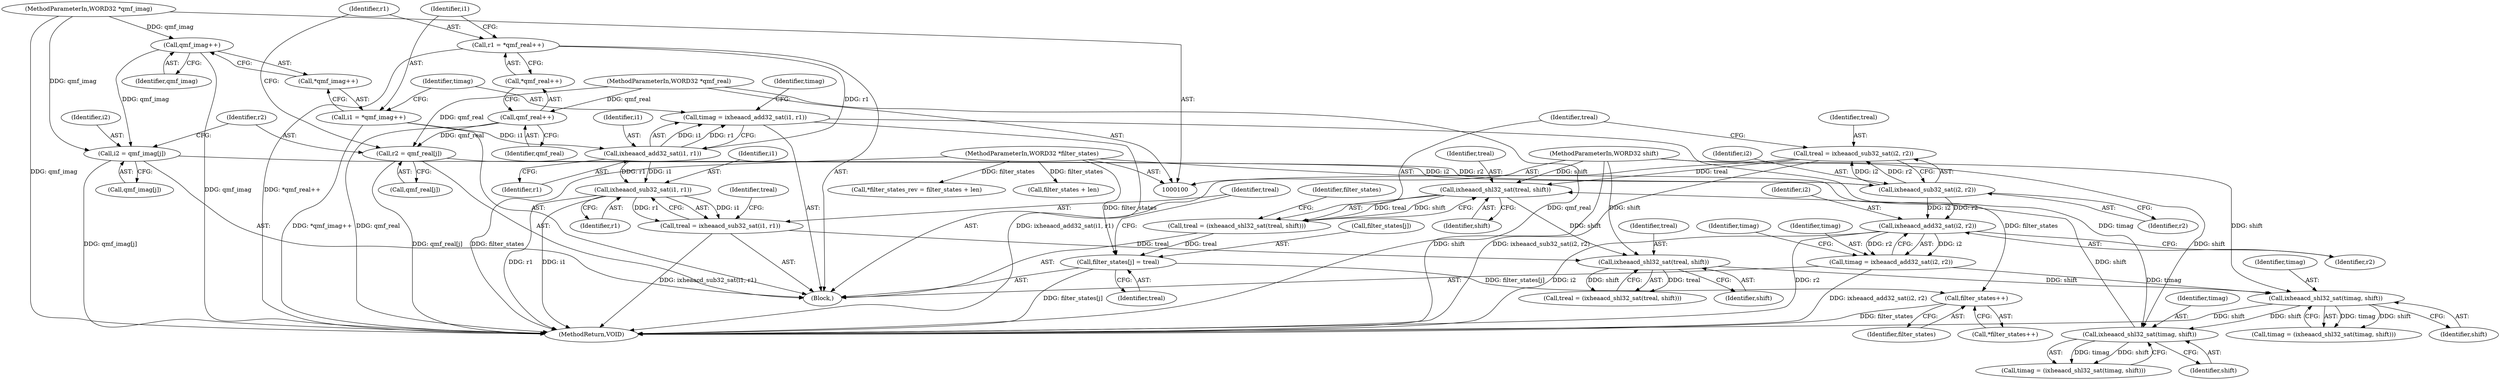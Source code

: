 digraph "0_Android_04e8cd58f075bec5892e369c8deebca9c67e855c_1@array" {
"1000178" [label="(Call,filter_states[j] = treal)"];
"1000173" [label="(Call,treal = (ixheaacd_shl32_sat(treal, shift)))"];
"1000175" [label="(Call,ixheaacd_shl32_sat(treal, shift))"];
"1000168" [label="(Call,treal = ixheaacd_sub32_sat(i2, r2))"];
"1000170" [label="(Call,ixheaacd_sub32_sat(i2, r2))"];
"1000133" [label="(Call,i2 = qmf_imag[j])"];
"1000151" [label="(Call,qmf_imag++)"];
"1000102" [label="(MethodParameterIn,WORD32 *qmf_imag)"];
"1000138" [label="(Call,r2 = qmf_real[j])"];
"1000146" [label="(Call,qmf_real++)"];
"1000101" [label="(MethodParameterIn,WORD32 *qmf_real)"];
"1000160" [label="(Call,ixheaacd_shl32_sat(timag, shift))"];
"1000153" [label="(Call,timag = ixheaacd_add32_sat(i1, r1))"];
"1000155" [label="(Call,ixheaacd_add32_sat(i1, r1))"];
"1000148" [label="(Call,i1 = *qmf_imag++)"];
"1000143" [label="(Call,r1 = *qmf_real++)"];
"1000205" [label="(Call,ixheaacd_shl32_sat(timag, shift))"];
"1000198" [label="(Call,timag = ixheaacd_add32_sat(i2, r2))"];
"1000200" [label="(Call,ixheaacd_add32_sat(i2, r2))"];
"1000190" [label="(Call,ixheaacd_shl32_sat(treal, shift))"];
"1000183" [label="(Call,treal = ixheaacd_sub32_sat(i1, r1))"];
"1000185" [label="(Call,ixheaacd_sub32_sat(i1, r1))"];
"1000105" [label="(MethodParameterIn,WORD32 shift)"];
"1000103" [label="(MethodParameterIn,WORD32 *filter_states)"];
"1000195" [label="(Call,filter_states++)"];
"1000108" [label="(Call,*filter_states_rev = filter_states + len)"];
"1000200" [label="(Call,ixheaacd_add32_sat(i2, r2))"];
"1000201" [label="(Identifier,i2)"];
"1000105" [label="(MethodParameterIn,WORD32 shift)"];
"1000179" [label="(Call,filter_states[j])"];
"1000185" [label="(Call,ixheaacd_sub32_sat(i1, r1))"];
"1000178" [label="(Call,filter_states[j] = treal)"];
"1000184" [label="(Identifier,treal)"];
"1000171" [label="(Identifier,i2)"];
"1000102" [label="(MethodParameterIn,WORD32 *qmf_imag)"];
"1000213" [label="(MethodReturn,VOID)"];
"1000191" [label="(Identifier,treal)"];
"1000138" [label="(Call,r2 = qmf_real[j])"];
"1000159" [label="(Identifier,timag)"];
"1000149" [label="(Identifier,i1)"];
"1000188" [label="(Call,treal = (ixheaacd_shl32_sat(treal, shift)))"];
"1000183" [label="(Call,treal = ixheaacd_sub32_sat(i1, r1))"];
"1000207" [label="(Identifier,shift)"];
"1000206" [label="(Identifier,timag)"];
"1000180" [label="(Identifier,filter_states)"];
"1000155" [label="(Call,ixheaacd_add32_sat(i1, r1))"];
"1000186" [label="(Identifier,i1)"];
"1000190" [label="(Call,ixheaacd_shl32_sat(treal, shift))"];
"1000110" [label="(Call,filter_states + len)"];
"1000187" [label="(Identifier,r1)"];
"1000169" [label="(Identifier,treal)"];
"1000204" [label="(Identifier,timag)"];
"1000134" [label="(Identifier,i2)"];
"1000140" [label="(Call,qmf_real[j])"];
"1000205" [label="(Call,ixheaacd_shl32_sat(timag, shift))"];
"1000199" [label="(Identifier,timag)"];
"1000202" [label="(Identifier,r2)"];
"1000158" [label="(Call,timag = (ixheaacd_shl32_sat(timag, shift)))"];
"1000151" [label="(Call,qmf_imag++)"];
"1000156" [label="(Identifier,i1)"];
"1000176" [label="(Identifier,treal)"];
"1000172" [label="(Identifier,r2)"];
"1000133" [label="(Call,i2 = qmf_imag[j])"];
"1000150" [label="(Call,*qmf_imag++)"];
"1000162" [label="(Identifier,shift)"];
"1000135" [label="(Call,qmf_imag[j])"];
"1000182" [label="(Identifier,treal)"];
"1000101" [label="(MethodParameterIn,WORD32 *qmf_real)"];
"1000203" [label="(Call,timag = (ixheaacd_shl32_sat(timag, shift)))"];
"1000143" [label="(Call,r1 = *qmf_real++)"];
"1000147" [label="(Identifier,qmf_real)"];
"1000154" [label="(Identifier,timag)"];
"1000145" [label="(Call,*qmf_real++)"];
"1000148" [label="(Call,i1 = *qmf_imag++)"];
"1000170" [label="(Call,ixheaacd_sub32_sat(i2, r2))"];
"1000152" [label="(Identifier,qmf_imag)"];
"1000174" [label="(Identifier,treal)"];
"1000196" [label="(Identifier,filter_states)"];
"1000192" [label="(Identifier,shift)"];
"1000153" [label="(Call,timag = ixheaacd_add32_sat(i1, r1))"];
"1000173" [label="(Call,treal = (ixheaacd_shl32_sat(treal, shift)))"];
"1000168" [label="(Call,treal = ixheaacd_sub32_sat(i2, r2))"];
"1000103" [label="(MethodParameterIn,WORD32 *filter_states)"];
"1000177" [label="(Identifier,shift)"];
"1000157" [label="(Identifier,r1)"];
"1000144" [label="(Identifier,r1)"];
"1000195" [label="(Call,filter_states++)"];
"1000175" [label="(Call,ixheaacd_shl32_sat(treal, shift))"];
"1000139" [label="(Identifier,r2)"];
"1000146" [label="(Call,qmf_real++)"];
"1000198" [label="(Call,timag = ixheaacd_add32_sat(i2, r2))"];
"1000189" [label="(Identifier,treal)"];
"1000194" [label="(Call,*filter_states++)"];
"1000128" [label="(Block,)"];
"1000161" [label="(Identifier,timag)"];
"1000160" [label="(Call,ixheaacd_shl32_sat(timag, shift))"];
"1000178" -> "1000128"  [label="AST: "];
"1000178" -> "1000182"  [label="CFG: "];
"1000179" -> "1000178"  [label="AST: "];
"1000182" -> "1000178"  [label="AST: "];
"1000184" -> "1000178"  [label="CFG: "];
"1000178" -> "1000213"  [label="DDG: filter_states[j]"];
"1000173" -> "1000178"  [label="DDG: treal"];
"1000103" -> "1000178"  [label="DDG: filter_states"];
"1000178" -> "1000195"  [label="DDG: filter_states[j]"];
"1000173" -> "1000128"  [label="AST: "];
"1000173" -> "1000175"  [label="CFG: "];
"1000174" -> "1000173"  [label="AST: "];
"1000175" -> "1000173"  [label="AST: "];
"1000180" -> "1000173"  [label="CFG: "];
"1000175" -> "1000173"  [label="DDG: treal"];
"1000175" -> "1000173"  [label="DDG: shift"];
"1000175" -> "1000177"  [label="CFG: "];
"1000176" -> "1000175"  [label="AST: "];
"1000177" -> "1000175"  [label="AST: "];
"1000168" -> "1000175"  [label="DDG: treal"];
"1000160" -> "1000175"  [label="DDG: shift"];
"1000105" -> "1000175"  [label="DDG: shift"];
"1000175" -> "1000190"  [label="DDG: shift"];
"1000168" -> "1000128"  [label="AST: "];
"1000168" -> "1000170"  [label="CFG: "];
"1000169" -> "1000168"  [label="AST: "];
"1000170" -> "1000168"  [label="AST: "];
"1000174" -> "1000168"  [label="CFG: "];
"1000168" -> "1000213"  [label="DDG: ixheaacd_sub32_sat(i2, r2)"];
"1000170" -> "1000168"  [label="DDG: i2"];
"1000170" -> "1000168"  [label="DDG: r2"];
"1000170" -> "1000172"  [label="CFG: "];
"1000171" -> "1000170"  [label="AST: "];
"1000172" -> "1000170"  [label="AST: "];
"1000133" -> "1000170"  [label="DDG: i2"];
"1000138" -> "1000170"  [label="DDG: r2"];
"1000170" -> "1000200"  [label="DDG: i2"];
"1000170" -> "1000200"  [label="DDG: r2"];
"1000133" -> "1000128"  [label="AST: "];
"1000133" -> "1000135"  [label="CFG: "];
"1000134" -> "1000133"  [label="AST: "];
"1000135" -> "1000133"  [label="AST: "];
"1000139" -> "1000133"  [label="CFG: "];
"1000133" -> "1000213"  [label="DDG: qmf_imag[j]"];
"1000151" -> "1000133"  [label="DDG: qmf_imag"];
"1000102" -> "1000133"  [label="DDG: qmf_imag"];
"1000151" -> "1000150"  [label="AST: "];
"1000151" -> "1000152"  [label="CFG: "];
"1000152" -> "1000151"  [label="AST: "];
"1000150" -> "1000151"  [label="CFG: "];
"1000151" -> "1000213"  [label="DDG: qmf_imag"];
"1000102" -> "1000151"  [label="DDG: qmf_imag"];
"1000102" -> "1000100"  [label="AST: "];
"1000102" -> "1000213"  [label="DDG: qmf_imag"];
"1000138" -> "1000128"  [label="AST: "];
"1000138" -> "1000140"  [label="CFG: "];
"1000139" -> "1000138"  [label="AST: "];
"1000140" -> "1000138"  [label="AST: "];
"1000144" -> "1000138"  [label="CFG: "];
"1000138" -> "1000213"  [label="DDG: qmf_real[j]"];
"1000146" -> "1000138"  [label="DDG: qmf_real"];
"1000101" -> "1000138"  [label="DDG: qmf_real"];
"1000146" -> "1000145"  [label="AST: "];
"1000146" -> "1000147"  [label="CFG: "];
"1000147" -> "1000146"  [label="AST: "];
"1000145" -> "1000146"  [label="CFG: "];
"1000146" -> "1000213"  [label="DDG: qmf_real"];
"1000101" -> "1000146"  [label="DDG: qmf_real"];
"1000101" -> "1000100"  [label="AST: "];
"1000101" -> "1000213"  [label="DDG: qmf_real"];
"1000160" -> "1000158"  [label="AST: "];
"1000160" -> "1000162"  [label="CFG: "];
"1000161" -> "1000160"  [label="AST: "];
"1000162" -> "1000160"  [label="AST: "];
"1000158" -> "1000160"  [label="CFG: "];
"1000160" -> "1000158"  [label="DDG: timag"];
"1000160" -> "1000158"  [label="DDG: shift"];
"1000153" -> "1000160"  [label="DDG: timag"];
"1000205" -> "1000160"  [label="DDG: shift"];
"1000105" -> "1000160"  [label="DDG: shift"];
"1000153" -> "1000128"  [label="AST: "];
"1000153" -> "1000155"  [label="CFG: "];
"1000154" -> "1000153"  [label="AST: "];
"1000155" -> "1000153"  [label="AST: "];
"1000159" -> "1000153"  [label="CFG: "];
"1000153" -> "1000213"  [label="DDG: ixheaacd_add32_sat(i1, r1)"];
"1000155" -> "1000153"  [label="DDG: i1"];
"1000155" -> "1000153"  [label="DDG: r1"];
"1000155" -> "1000157"  [label="CFG: "];
"1000156" -> "1000155"  [label="AST: "];
"1000157" -> "1000155"  [label="AST: "];
"1000148" -> "1000155"  [label="DDG: i1"];
"1000143" -> "1000155"  [label="DDG: r1"];
"1000155" -> "1000185"  [label="DDG: i1"];
"1000155" -> "1000185"  [label="DDG: r1"];
"1000148" -> "1000128"  [label="AST: "];
"1000148" -> "1000150"  [label="CFG: "];
"1000149" -> "1000148"  [label="AST: "];
"1000150" -> "1000148"  [label="AST: "];
"1000154" -> "1000148"  [label="CFG: "];
"1000148" -> "1000213"  [label="DDG: *qmf_imag++"];
"1000143" -> "1000128"  [label="AST: "];
"1000143" -> "1000145"  [label="CFG: "];
"1000144" -> "1000143"  [label="AST: "];
"1000145" -> "1000143"  [label="AST: "];
"1000149" -> "1000143"  [label="CFG: "];
"1000143" -> "1000213"  [label="DDG: *qmf_real++"];
"1000205" -> "1000203"  [label="AST: "];
"1000205" -> "1000207"  [label="CFG: "];
"1000206" -> "1000205"  [label="AST: "];
"1000207" -> "1000205"  [label="AST: "];
"1000203" -> "1000205"  [label="CFG: "];
"1000205" -> "1000213"  [label="DDG: shift"];
"1000205" -> "1000203"  [label="DDG: timag"];
"1000205" -> "1000203"  [label="DDG: shift"];
"1000198" -> "1000205"  [label="DDG: timag"];
"1000190" -> "1000205"  [label="DDG: shift"];
"1000105" -> "1000205"  [label="DDG: shift"];
"1000198" -> "1000128"  [label="AST: "];
"1000198" -> "1000200"  [label="CFG: "];
"1000199" -> "1000198"  [label="AST: "];
"1000200" -> "1000198"  [label="AST: "];
"1000204" -> "1000198"  [label="CFG: "];
"1000198" -> "1000213"  [label="DDG: ixheaacd_add32_sat(i2, r2)"];
"1000200" -> "1000198"  [label="DDG: i2"];
"1000200" -> "1000198"  [label="DDG: r2"];
"1000200" -> "1000202"  [label="CFG: "];
"1000201" -> "1000200"  [label="AST: "];
"1000202" -> "1000200"  [label="AST: "];
"1000200" -> "1000213"  [label="DDG: i2"];
"1000200" -> "1000213"  [label="DDG: r2"];
"1000190" -> "1000188"  [label="AST: "];
"1000190" -> "1000192"  [label="CFG: "];
"1000191" -> "1000190"  [label="AST: "];
"1000192" -> "1000190"  [label="AST: "];
"1000188" -> "1000190"  [label="CFG: "];
"1000190" -> "1000188"  [label="DDG: treal"];
"1000190" -> "1000188"  [label="DDG: shift"];
"1000183" -> "1000190"  [label="DDG: treal"];
"1000105" -> "1000190"  [label="DDG: shift"];
"1000183" -> "1000128"  [label="AST: "];
"1000183" -> "1000185"  [label="CFG: "];
"1000184" -> "1000183"  [label="AST: "];
"1000185" -> "1000183"  [label="AST: "];
"1000189" -> "1000183"  [label="CFG: "];
"1000183" -> "1000213"  [label="DDG: ixheaacd_sub32_sat(i1, r1)"];
"1000185" -> "1000183"  [label="DDG: i1"];
"1000185" -> "1000183"  [label="DDG: r1"];
"1000185" -> "1000187"  [label="CFG: "];
"1000186" -> "1000185"  [label="AST: "];
"1000187" -> "1000185"  [label="AST: "];
"1000185" -> "1000213"  [label="DDG: r1"];
"1000185" -> "1000213"  [label="DDG: i1"];
"1000105" -> "1000100"  [label="AST: "];
"1000105" -> "1000213"  [label="DDG: shift"];
"1000103" -> "1000100"  [label="AST: "];
"1000103" -> "1000213"  [label="DDG: filter_states"];
"1000103" -> "1000108"  [label="DDG: filter_states"];
"1000103" -> "1000110"  [label="DDG: filter_states"];
"1000103" -> "1000195"  [label="DDG: filter_states"];
"1000195" -> "1000194"  [label="AST: "];
"1000195" -> "1000196"  [label="CFG: "];
"1000196" -> "1000195"  [label="AST: "];
"1000194" -> "1000195"  [label="CFG: "];
"1000195" -> "1000213"  [label="DDG: filter_states"];
}
